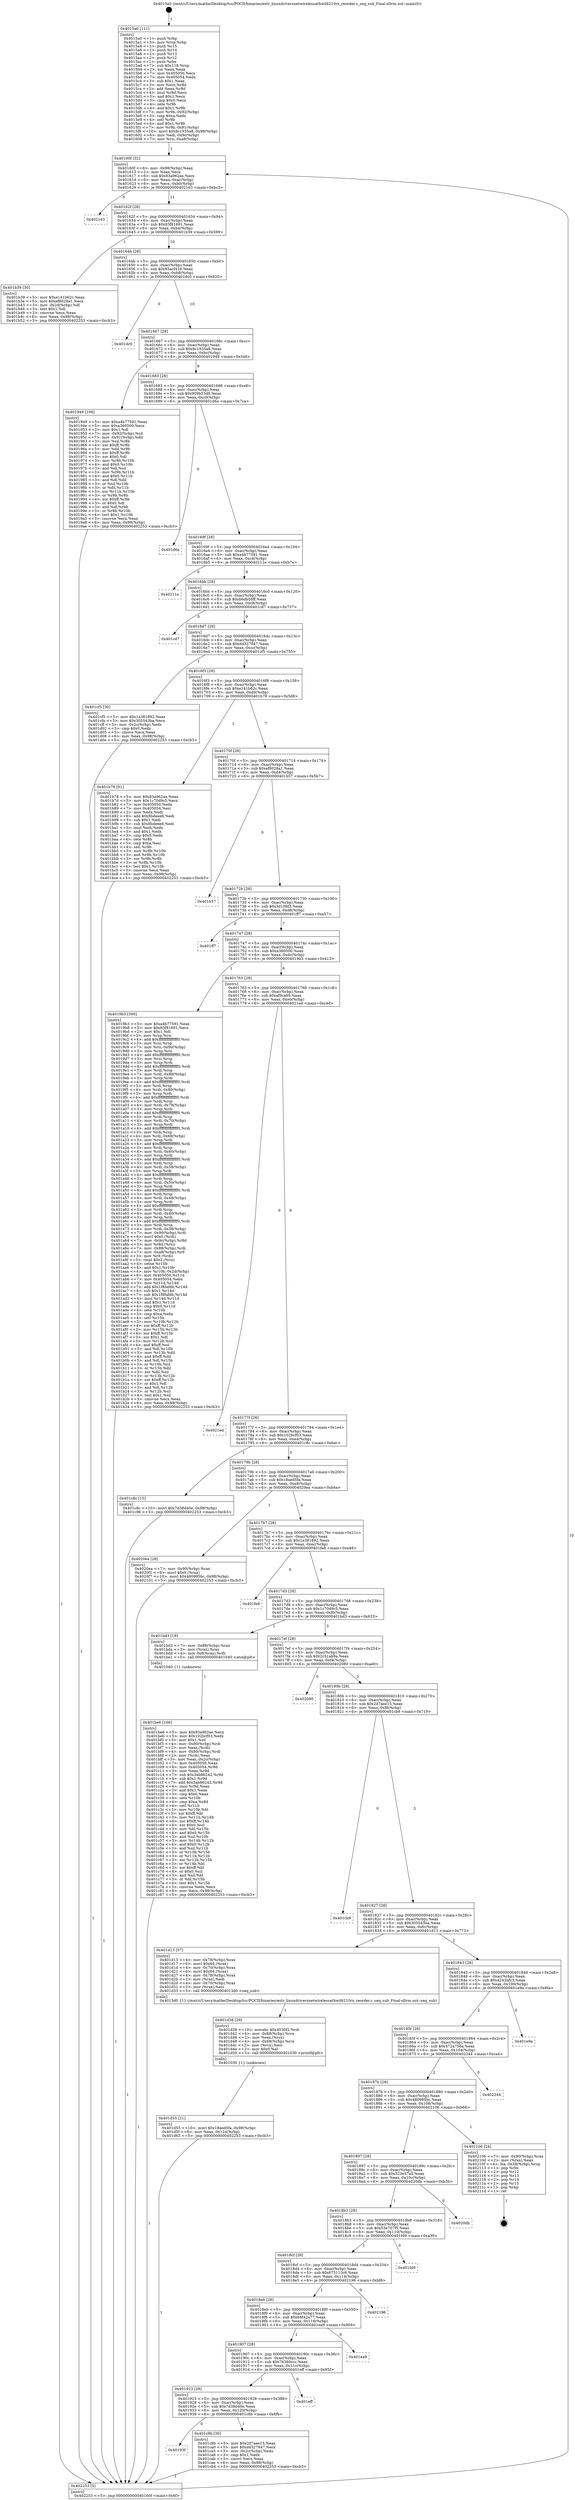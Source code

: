 digraph "0x4015a0" {
  label = "0x4015a0 (/mnt/c/Users/mathe/Desktop/tcc/POCII/binaries/extr_linuxdriversnetwirelessathwil6210rx_reorder.c_seq_sub_Final-ollvm.out::main(0))"
  labelloc = "t"
  node[shape=record]

  Entry [label="",width=0.3,height=0.3,shape=circle,fillcolor=black,style=filled]
  "0x40160f" [label="{
     0x40160f [32]\l
     | [instrs]\l
     &nbsp;&nbsp;0x40160f \<+6\>: mov -0x98(%rbp),%eax\l
     &nbsp;&nbsp;0x401615 \<+2\>: mov %eax,%ecx\l
     &nbsp;&nbsp;0x401617 \<+6\>: sub $0x83a962ae,%ecx\l
     &nbsp;&nbsp;0x40161d \<+6\>: mov %eax,-0xac(%rbp)\l
     &nbsp;&nbsp;0x401623 \<+6\>: mov %ecx,-0xb0(%rbp)\l
     &nbsp;&nbsp;0x401629 \<+6\>: je 0000000000402163 \<main+0xbc3\>\l
  }"]
  "0x402163" [label="{
     0x402163\l
  }", style=dashed]
  "0x40162f" [label="{
     0x40162f [28]\l
     | [instrs]\l
     &nbsp;&nbsp;0x40162f \<+5\>: jmp 0000000000401634 \<main+0x94\>\l
     &nbsp;&nbsp;0x401634 \<+6\>: mov -0xac(%rbp),%eax\l
     &nbsp;&nbsp;0x40163a \<+5\>: sub $0x83f81691,%eax\l
     &nbsp;&nbsp;0x40163f \<+6\>: mov %eax,-0xb4(%rbp)\l
     &nbsp;&nbsp;0x401645 \<+6\>: je 0000000000401b39 \<main+0x599\>\l
  }"]
  Exit [label="",width=0.3,height=0.3,shape=circle,fillcolor=black,style=filled,peripheries=2]
  "0x401b39" [label="{
     0x401b39 [30]\l
     | [instrs]\l
     &nbsp;&nbsp;0x401b39 \<+5\>: mov $0xe141b62c,%eax\l
     &nbsp;&nbsp;0x401b3e \<+5\>: mov $0xef8028a1,%ecx\l
     &nbsp;&nbsp;0x401b43 \<+3\>: mov -0x2d(%rbp),%dl\l
     &nbsp;&nbsp;0x401b46 \<+3\>: test $0x1,%dl\l
     &nbsp;&nbsp;0x401b49 \<+3\>: cmovne %ecx,%eax\l
     &nbsp;&nbsp;0x401b4c \<+6\>: mov %eax,-0x98(%rbp)\l
     &nbsp;&nbsp;0x401b52 \<+5\>: jmp 0000000000402253 \<main+0xcb3\>\l
  }"]
  "0x40164b" [label="{
     0x40164b [28]\l
     | [instrs]\l
     &nbsp;&nbsp;0x40164b \<+5\>: jmp 0000000000401650 \<main+0xb0\>\l
     &nbsp;&nbsp;0x401650 \<+6\>: mov -0xac(%rbp),%eax\l
     &nbsp;&nbsp;0x401656 \<+5\>: sub $0x85acf416,%eax\l
     &nbsp;&nbsp;0x40165b \<+6\>: mov %eax,-0xb8(%rbp)\l
     &nbsp;&nbsp;0x401661 \<+6\>: je 0000000000401dc0 \<main+0x820\>\l
  }"]
  "0x401d55" [label="{
     0x401d55 [21]\l
     | [instrs]\l
     &nbsp;&nbsp;0x401d55 \<+10\>: movl $0x18aed5fa,-0x98(%rbp)\l
     &nbsp;&nbsp;0x401d5f \<+6\>: mov %eax,-0x124(%rbp)\l
     &nbsp;&nbsp;0x401d65 \<+5\>: jmp 0000000000402253 \<main+0xcb3\>\l
  }"]
  "0x401dc0" [label="{
     0x401dc0\l
  }", style=dashed]
  "0x401667" [label="{
     0x401667 [28]\l
     | [instrs]\l
     &nbsp;&nbsp;0x401667 \<+5\>: jmp 000000000040166c \<main+0xcc\>\l
     &nbsp;&nbsp;0x40166c \<+6\>: mov -0xac(%rbp),%eax\l
     &nbsp;&nbsp;0x401672 \<+5\>: sub $0x8c1935a8,%eax\l
     &nbsp;&nbsp;0x401677 \<+6\>: mov %eax,-0xbc(%rbp)\l
     &nbsp;&nbsp;0x40167d \<+6\>: je 0000000000401949 \<main+0x3a9\>\l
  }"]
  "0x401d38" [label="{
     0x401d38 [29]\l
     | [instrs]\l
     &nbsp;&nbsp;0x401d38 \<+10\>: movabs $0x4030f2,%rdi\l
     &nbsp;&nbsp;0x401d42 \<+4\>: mov -0x68(%rbp),%rcx\l
     &nbsp;&nbsp;0x401d46 \<+2\>: mov %eax,(%rcx)\l
     &nbsp;&nbsp;0x401d48 \<+4\>: mov -0x68(%rbp),%rcx\l
     &nbsp;&nbsp;0x401d4c \<+2\>: mov (%rcx),%esi\l
     &nbsp;&nbsp;0x401d4e \<+2\>: mov $0x0,%al\l
     &nbsp;&nbsp;0x401d50 \<+5\>: call 0000000000401030 \<printf@plt\>\l
     | [calls]\l
     &nbsp;&nbsp;0x401030 \{1\} (unknown)\l
  }"]
  "0x401949" [label="{
     0x401949 [106]\l
     | [instrs]\l
     &nbsp;&nbsp;0x401949 \<+5\>: mov $0xa4b77591,%eax\l
     &nbsp;&nbsp;0x40194e \<+5\>: mov $0xa360500,%ecx\l
     &nbsp;&nbsp;0x401953 \<+2\>: mov $0x1,%dl\l
     &nbsp;&nbsp;0x401955 \<+7\>: mov -0x92(%rbp),%sil\l
     &nbsp;&nbsp;0x40195c \<+7\>: mov -0x91(%rbp),%dil\l
     &nbsp;&nbsp;0x401963 \<+3\>: mov %sil,%r8b\l
     &nbsp;&nbsp;0x401966 \<+4\>: xor $0xff,%r8b\l
     &nbsp;&nbsp;0x40196a \<+3\>: mov %dil,%r9b\l
     &nbsp;&nbsp;0x40196d \<+4\>: xor $0xff,%r9b\l
     &nbsp;&nbsp;0x401971 \<+3\>: xor $0x0,%dl\l
     &nbsp;&nbsp;0x401974 \<+3\>: mov %r8b,%r10b\l
     &nbsp;&nbsp;0x401977 \<+4\>: and $0x0,%r10b\l
     &nbsp;&nbsp;0x40197b \<+3\>: and %dl,%sil\l
     &nbsp;&nbsp;0x40197e \<+3\>: mov %r9b,%r11b\l
     &nbsp;&nbsp;0x401981 \<+4\>: and $0x0,%r11b\l
     &nbsp;&nbsp;0x401985 \<+3\>: and %dl,%dil\l
     &nbsp;&nbsp;0x401988 \<+3\>: or %sil,%r10b\l
     &nbsp;&nbsp;0x40198b \<+3\>: or %dil,%r11b\l
     &nbsp;&nbsp;0x40198e \<+3\>: xor %r11b,%r10b\l
     &nbsp;&nbsp;0x401991 \<+3\>: or %r9b,%r8b\l
     &nbsp;&nbsp;0x401994 \<+4\>: xor $0xff,%r8b\l
     &nbsp;&nbsp;0x401998 \<+3\>: or $0x0,%dl\l
     &nbsp;&nbsp;0x40199b \<+3\>: and %dl,%r8b\l
     &nbsp;&nbsp;0x40199e \<+3\>: or %r8b,%r10b\l
     &nbsp;&nbsp;0x4019a1 \<+4\>: test $0x1,%r10b\l
     &nbsp;&nbsp;0x4019a5 \<+3\>: cmovne %ecx,%eax\l
     &nbsp;&nbsp;0x4019a8 \<+6\>: mov %eax,-0x98(%rbp)\l
     &nbsp;&nbsp;0x4019ae \<+5\>: jmp 0000000000402253 \<main+0xcb3\>\l
  }"]
  "0x401683" [label="{
     0x401683 [28]\l
     | [instrs]\l
     &nbsp;&nbsp;0x401683 \<+5\>: jmp 0000000000401688 \<main+0xe8\>\l
     &nbsp;&nbsp;0x401688 \<+6\>: mov -0xac(%rbp),%eax\l
     &nbsp;&nbsp;0x40168e \<+5\>: sub $0x909b53d9,%eax\l
     &nbsp;&nbsp;0x401693 \<+6\>: mov %eax,-0xc0(%rbp)\l
     &nbsp;&nbsp;0x401699 \<+6\>: je 0000000000401d6a \<main+0x7ca\>\l
  }"]
  "0x402253" [label="{
     0x402253 [5]\l
     | [instrs]\l
     &nbsp;&nbsp;0x402253 \<+5\>: jmp 000000000040160f \<main+0x6f\>\l
  }"]
  "0x4015a0" [label="{
     0x4015a0 [111]\l
     | [instrs]\l
     &nbsp;&nbsp;0x4015a0 \<+1\>: push %rbp\l
     &nbsp;&nbsp;0x4015a1 \<+3\>: mov %rsp,%rbp\l
     &nbsp;&nbsp;0x4015a4 \<+2\>: push %r15\l
     &nbsp;&nbsp;0x4015a6 \<+2\>: push %r14\l
     &nbsp;&nbsp;0x4015a8 \<+2\>: push %r13\l
     &nbsp;&nbsp;0x4015aa \<+2\>: push %r12\l
     &nbsp;&nbsp;0x4015ac \<+1\>: push %rbx\l
     &nbsp;&nbsp;0x4015ad \<+7\>: sub $0x118,%rsp\l
     &nbsp;&nbsp;0x4015b4 \<+2\>: xor %eax,%eax\l
     &nbsp;&nbsp;0x4015b6 \<+7\>: mov 0x405050,%ecx\l
     &nbsp;&nbsp;0x4015bd \<+7\>: mov 0x405054,%edx\l
     &nbsp;&nbsp;0x4015c4 \<+3\>: sub $0x1,%eax\l
     &nbsp;&nbsp;0x4015c7 \<+3\>: mov %ecx,%r8d\l
     &nbsp;&nbsp;0x4015ca \<+3\>: add %eax,%r8d\l
     &nbsp;&nbsp;0x4015cd \<+4\>: imul %r8d,%ecx\l
     &nbsp;&nbsp;0x4015d1 \<+3\>: and $0x1,%ecx\l
     &nbsp;&nbsp;0x4015d4 \<+3\>: cmp $0x0,%ecx\l
     &nbsp;&nbsp;0x4015d7 \<+4\>: sete %r9b\l
     &nbsp;&nbsp;0x4015db \<+4\>: and $0x1,%r9b\l
     &nbsp;&nbsp;0x4015df \<+7\>: mov %r9b,-0x92(%rbp)\l
     &nbsp;&nbsp;0x4015e6 \<+3\>: cmp $0xa,%edx\l
     &nbsp;&nbsp;0x4015e9 \<+4\>: setl %r9b\l
     &nbsp;&nbsp;0x4015ed \<+4\>: and $0x1,%r9b\l
     &nbsp;&nbsp;0x4015f1 \<+7\>: mov %r9b,-0x91(%rbp)\l
     &nbsp;&nbsp;0x4015f8 \<+10\>: movl $0x8c1935a8,-0x98(%rbp)\l
     &nbsp;&nbsp;0x401602 \<+6\>: mov %edi,-0x9c(%rbp)\l
     &nbsp;&nbsp;0x401608 \<+7\>: mov %rsi,-0xa8(%rbp)\l
  }"]
  "0x40193f" [label="{
     0x40193f\l
  }", style=dashed]
  "0x401d6a" [label="{
     0x401d6a\l
  }", style=dashed]
  "0x40169f" [label="{
     0x40169f [28]\l
     | [instrs]\l
     &nbsp;&nbsp;0x40169f \<+5\>: jmp 00000000004016a4 \<main+0x104\>\l
     &nbsp;&nbsp;0x4016a4 \<+6\>: mov -0xac(%rbp),%eax\l
     &nbsp;&nbsp;0x4016aa \<+5\>: sub $0xa4b77591,%eax\l
     &nbsp;&nbsp;0x4016af \<+6\>: mov %eax,-0xc4(%rbp)\l
     &nbsp;&nbsp;0x4016b5 \<+6\>: je 000000000040211e \<main+0xb7e\>\l
  }"]
  "0x401c9b" [label="{
     0x401c9b [30]\l
     | [instrs]\l
     &nbsp;&nbsp;0x401c9b \<+5\>: mov $0x2d7aee15,%eax\l
     &nbsp;&nbsp;0x401ca0 \<+5\>: mov $0xdd327947,%ecx\l
     &nbsp;&nbsp;0x401ca5 \<+3\>: mov -0x2c(%rbp),%edx\l
     &nbsp;&nbsp;0x401ca8 \<+3\>: cmp $0x1,%edx\l
     &nbsp;&nbsp;0x401cab \<+3\>: cmovl %ecx,%eax\l
     &nbsp;&nbsp;0x401cae \<+6\>: mov %eax,-0x98(%rbp)\l
     &nbsp;&nbsp;0x401cb4 \<+5\>: jmp 0000000000402253 \<main+0xcb3\>\l
  }"]
  "0x40211e" [label="{
     0x40211e\l
  }", style=dashed]
  "0x4016bb" [label="{
     0x4016bb [28]\l
     | [instrs]\l
     &nbsp;&nbsp;0x4016bb \<+5\>: jmp 00000000004016c0 \<main+0x120\>\l
     &nbsp;&nbsp;0x4016c0 \<+6\>: mov -0xac(%rbp),%eax\l
     &nbsp;&nbsp;0x4016c6 \<+5\>: sub $0xb6db50ff,%eax\l
     &nbsp;&nbsp;0x4016cb \<+6\>: mov %eax,-0xc8(%rbp)\l
     &nbsp;&nbsp;0x4016d1 \<+6\>: je 0000000000401cd7 \<main+0x737\>\l
  }"]
  "0x401923" [label="{
     0x401923 [28]\l
     | [instrs]\l
     &nbsp;&nbsp;0x401923 \<+5\>: jmp 0000000000401928 \<main+0x388\>\l
     &nbsp;&nbsp;0x401928 \<+6\>: mov -0xac(%rbp),%eax\l
     &nbsp;&nbsp;0x40192e \<+5\>: sub $0x7d38d40e,%eax\l
     &nbsp;&nbsp;0x401933 \<+6\>: mov %eax,-0x120(%rbp)\l
     &nbsp;&nbsp;0x401939 \<+6\>: je 0000000000401c9b \<main+0x6fb\>\l
  }"]
  "0x401cd7" [label="{
     0x401cd7\l
  }", style=dashed]
  "0x4016d7" [label="{
     0x4016d7 [28]\l
     | [instrs]\l
     &nbsp;&nbsp;0x4016d7 \<+5\>: jmp 00000000004016dc \<main+0x13c\>\l
     &nbsp;&nbsp;0x4016dc \<+6\>: mov -0xac(%rbp),%eax\l
     &nbsp;&nbsp;0x4016e2 \<+5\>: sub $0xdd327947,%eax\l
     &nbsp;&nbsp;0x4016e7 \<+6\>: mov %eax,-0xcc(%rbp)\l
     &nbsp;&nbsp;0x4016ed \<+6\>: je 0000000000401cf5 \<main+0x755\>\l
  }"]
  "0x401eff" [label="{
     0x401eff\l
  }", style=dashed]
  "0x401cf5" [label="{
     0x401cf5 [30]\l
     | [instrs]\l
     &nbsp;&nbsp;0x401cf5 \<+5\>: mov $0x1a381892,%eax\l
     &nbsp;&nbsp;0x401cfa \<+5\>: mov $0x305543ba,%ecx\l
     &nbsp;&nbsp;0x401cff \<+3\>: mov -0x2c(%rbp),%edx\l
     &nbsp;&nbsp;0x401d02 \<+3\>: cmp $0x0,%edx\l
     &nbsp;&nbsp;0x401d05 \<+3\>: cmove %ecx,%eax\l
     &nbsp;&nbsp;0x401d08 \<+6\>: mov %eax,-0x98(%rbp)\l
     &nbsp;&nbsp;0x401d0e \<+5\>: jmp 0000000000402253 \<main+0xcb3\>\l
  }"]
  "0x4016f3" [label="{
     0x4016f3 [28]\l
     | [instrs]\l
     &nbsp;&nbsp;0x4016f3 \<+5\>: jmp 00000000004016f8 \<main+0x158\>\l
     &nbsp;&nbsp;0x4016f8 \<+6\>: mov -0xac(%rbp),%eax\l
     &nbsp;&nbsp;0x4016fe \<+5\>: sub $0xe141b62c,%eax\l
     &nbsp;&nbsp;0x401703 \<+6\>: mov %eax,-0xd0(%rbp)\l
     &nbsp;&nbsp;0x401709 \<+6\>: je 0000000000401b78 \<main+0x5d8\>\l
  }"]
  "0x401907" [label="{
     0x401907 [28]\l
     | [instrs]\l
     &nbsp;&nbsp;0x401907 \<+5\>: jmp 000000000040190c \<main+0x36c\>\l
     &nbsp;&nbsp;0x40190c \<+6\>: mov -0xac(%rbp),%eax\l
     &nbsp;&nbsp;0x401912 \<+5\>: sub $0x76360ccc,%eax\l
     &nbsp;&nbsp;0x401917 \<+6\>: mov %eax,-0x11c(%rbp)\l
     &nbsp;&nbsp;0x40191d \<+6\>: je 0000000000401eff \<main+0x95f\>\l
  }"]
  "0x401b78" [label="{
     0x401b78 [91]\l
     | [instrs]\l
     &nbsp;&nbsp;0x401b78 \<+5\>: mov $0x83a962ae,%eax\l
     &nbsp;&nbsp;0x401b7d \<+5\>: mov $0x1c70d9c5,%ecx\l
     &nbsp;&nbsp;0x401b82 \<+7\>: mov 0x405050,%edx\l
     &nbsp;&nbsp;0x401b89 \<+7\>: mov 0x405054,%esi\l
     &nbsp;&nbsp;0x401b90 \<+2\>: mov %edx,%edi\l
     &nbsp;&nbsp;0x401b92 \<+6\>: add $0x8bdeee6,%edi\l
     &nbsp;&nbsp;0x401b98 \<+3\>: sub $0x1,%edi\l
     &nbsp;&nbsp;0x401b9b \<+6\>: sub $0x8bdeee6,%edi\l
     &nbsp;&nbsp;0x401ba1 \<+3\>: imul %edi,%edx\l
     &nbsp;&nbsp;0x401ba4 \<+3\>: and $0x1,%edx\l
     &nbsp;&nbsp;0x401ba7 \<+3\>: cmp $0x0,%edx\l
     &nbsp;&nbsp;0x401baa \<+4\>: sete %r8b\l
     &nbsp;&nbsp;0x401bae \<+3\>: cmp $0xa,%esi\l
     &nbsp;&nbsp;0x401bb1 \<+4\>: setl %r9b\l
     &nbsp;&nbsp;0x401bb5 \<+3\>: mov %r8b,%r10b\l
     &nbsp;&nbsp;0x401bb8 \<+3\>: and %r9b,%r10b\l
     &nbsp;&nbsp;0x401bbb \<+3\>: xor %r9b,%r8b\l
     &nbsp;&nbsp;0x401bbe \<+3\>: or %r8b,%r10b\l
     &nbsp;&nbsp;0x401bc1 \<+4\>: test $0x1,%r10b\l
     &nbsp;&nbsp;0x401bc5 \<+3\>: cmovne %ecx,%eax\l
     &nbsp;&nbsp;0x401bc8 \<+6\>: mov %eax,-0x98(%rbp)\l
     &nbsp;&nbsp;0x401bce \<+5\>: jmp 0000000000402253 \<main+0xcb3\>\l
  }"]
  "0x40170f" [label="{
     0x40170f [28]\l
     | [instrs]\l
     &nbsp;&nbsp;0x40170f \<+5\>: jmp 0000000000401714 \<main+0x174\>\l
     &nbsp;&nbsp;0x401714 \<+6\>: mov -0xac(%rbp),%eax\l
     &nbsp;&nbsp;0x40171a \<+5\>: sub $0xef8028a1,%eax\l
     &nbsp;&nbsp;0x40171f \<+6\>: mov %eax,-0xd4(%rbp)\l
     &nbsp;&nbsp;0x401725 \<+6\>: je 0000000000401b57 \<main+0x5b7\>\l
  }"]
  "0x401ea9" [label="{
     0x401ea9\l
  }", style=dashed]
  "0x401b57" [label="{
     0x401b57\l
  }", style=dashed]
  "0x40172b" [label="{
     0x40172b [28]\l
     | [instrs]\l
     &nbsp;&nbsp;0x40172b \<+5\>: jmp 0000000000401730 \<main+0x190\>\l
     &nbsp;&nbsp;0x401730 \<+6\>: mov -0xac(%rbp),%eax\l
     &nbsp;&nbsp;0x401736 \<+5\>: sub $0x3d10fd3,%eax\l
     &nbsp;&nbsp;0x40173b \<+6\>: mov %eax,-0xd8(%rbp)\l
     &nbsp;&nbsp;0x401741 \<+6\>: je 0000000000401ff7 \<main+0xa57\>\l
  }"]
  "0x4018eb" [label="{
     0x4018eb [28]\l
     | [instrs]\l
     &nbsp;&nbsp;0x4018eb \<+5\>: jmp 00000000004018f0 \<main+0x350\>\l
     &nbsp;&nbsp;0x4018f0 \<+6\>: mov -0xac(%rbp),%eax\l
     &nbsp;&nbsp;0x4018f6 \<+5\>: sub $0x68f42a77,%eax\l
     &nbsp;&nbsp;0x4018fb \<+6\>: mov %eax,-0x118(%rbp)\l
     &nbsp;&nbsp;0x401901 \<+6\>: je 0000000000401ea9 \<main+0x909\>\l
  }"]
  "0x401ff7" [label="{
     0x401ff7\l
  }", style=dashed]
  "0x401747" [label="{
     0x401747 [28]\l
     | [instrs]\l
     &nbsp;&nbsp;0x401747 \<+5\>: jmp 000000000040174c \<main+0x1ac\>\l
     &nbsp;&nbsp;0x40174c \<+6\>: mov -0xac(%rbp),%eax\l
     &nbsp;&nbsp;0x401752 \<+5\>: sub $0xa360500,%eax\l
     &nbsp;&nbsp;0x401757 \<+6\>: mov %eax,-0xdc(%rbp)\l
     &nbsp;&nbsp;0x40175d \<+6\>: je 00000000004019b3 \<main+0x413\>\l
  }"]
  "0x402196" [label="{
     0x402196\l
  }", style=dashed]
  "0x4019b3" [label="{
     0x4019b3 [390]\l
     | [instrs]\l
     &nbsp;&nbsp;0x4019b3 \<+5\>: mov $0xa4b77591,%eax\l
     &nbsp;&nbsp;0x4019b8 \<+5\>: mov $0x83f81691,%ecx\l
     &nbsp;&nbsp;0x4019bd \<+2\>: mov $0x1,%dl\l
     &nbsp;&nbsp;0x4019bf \<+3\>: mov %rsp,%rsi\l
     &nbsp;&nbsp;0x4019c2 \<+4\>: add $0xfffffffffffffff0,%rsi\l
     &nbsp;&nbsp;0x4019c6 \<+3\>: mov %rsi,%rsp\l
     &nbsp;&nbsp;0x4019c9 \<+7\>: mov %rsi,-0x90(%rbp)\l
     &nbsp;&nbsp;0x4019d0 \<+3\>: mov %rsp,%rsi\l
     &nbsp;&nbsp;0x4019d3 \<+4\>: add $0xfffffffffffffff0,%rsi\l
     &nbsp;&nbsp;0x4019d7 \<+3\>: mov %rsi,%rsp\l
     &nbsp;&nbsp;0x4019da \<+3\>: mov %rsp,%rdi\l
     &nbsp;&nbsp;0x4019dd \<+4\>: add $0xfffffffffffffff0,%rdi\l
     &nbsp;&nbsp;0x4019e1 \<+3\>: mov %rdi,%rsp\l
     &nbsp;&nbsp;0x4019e4 \<+7\>: mov %rdi,-0x88(%rbp)\l
     &nbsp;&nbsp;0x4019eb \<+3\>: mov %rsp,%rdi\l
     &nbsp;&nbsp;0x4019ee \<+4\>: add $0xfffffffffffffff0,%rdi\l
     &nbsp;&nbsp;0x4019f2 \<+3\>: mov %rdi,%rsp\l
     &nbsp;&nbsp;0x4019f5 \<+4\>: mov %rdi,-0x80(%rbp)\l
     &nbsp;&nbsp;0x4019f9 \<+3\>: mov %rsp,%rdi\l
     &nbsp;&nbsp;0x4019fc \<+4\>: add $0xfffffffffffffff0,%rdi\l
     &nbsp;&nbsp;0x401a00 \<+3\>: mov %rdi,%rsp\l
     &nbsp;&nbsp;0x401a03 \<+4\>: mov %rdi,-0x78(%rbp)\l
     &nbsp;&nbsp;0x401a07 \<+3\>: mov %rsp,%rdi\l
     &nbsp;&nbsp;0x401a0a \<+4\>: add $0xfffffffffffffff0,%rdi\l
     &nbsp;&nbsp;0x401a0e \<+3\>: mov %rdi,%rsp\l
     &nbsp;&nbsp;0x401a11 \<+4\>: mov %rdi,-0x70(%rbp)\l
     &nbsp;&nbsp;0x401a15 \<+3\>: mov %rsp,%rdi\l
     &nbsp;&nbsp;0x401a18 \<+4\>: add $0xfffffffffffffff0,%rdi\l
     &nbsp;&nbsp;0x401a1c \<+3\>: mov %rdi,%rsp\l
     &nbsp;&nbsp;0x401a1f \<+4\>: mov %rdi,-0x68(%rbp)\l
     &nbsp;&nbsp;0x401a23 \<+3\>: mov %rsp,%rdi\l
     &nbsp;&nbsp;0x401a26 \<+4\>: add $0xfffffffffffffff0,%rdi\l
     &nbsp;&nbsp;0x401a2a \<+3\>: mov %rdi,%rsp\l
     &nbsp;&nbsp;0x401a2d \<+4\>: mov %rdi,-0x60(%rbp)\l
     &nbsp;&nbsp;0x401a31 \<+3\>: mov %rsp,%rdi\l
     &nbsp;&nbsp;0x401a34 \<+4\>: add $0xfffffffffffffff0,%rdi\l
     &nbsp;&nbsp;0x401a38 \<+3\>: mov %rdi,%rsp\l
     &nbsp;&nbsp;0x401a3b \<+4\>: mov %rdi,-0x58(%rbp)\l
     &nbsp;&nbsp;0x401a3f \<+3\>: mov %rsp,%rdi\l
     &nbsp;&nbsp;0x401a42 \<+4\>: add $0xfffffffffffffff0,%rdi\l
     &nbsp;&nbsp;0x401a46 \<+3\>: mov %rdi,%rsp\l
     &nbsp;&nbsp;0x401a49 \<+4\>: mov %rdi,-0x50(%rbp)\l
     &nbsp;&nbsp;0x401a4d \<+3\>: mov %rsp,%rdi\l
     &nbsp;&nbsp;0x401a50 \<+4\>: add $0xfffffffffffffff0,%rdi\l
     &nbsp;&nbsp;0x401a54 \<+3\>: mov %rdi,%rsp\l
     &nbsp;&nbsp;0x401a57 \<+4\>: mov %rdi,-0x48(%rbp)\l
     &nbsp;&nbsp;0x401a5b \<+3\>: mov %rsp,%rdi\l
     &nbsp;&nbsp;0x401a5e \<+4\>: add $0xfffffffffffffff0,%rdi\l
     &nbsp;&nbsp;0x401a62 \<+3\>: mov %rdi,%rsp\l
     &nbsp;&nbsp;0x401a65 \<+4\>: mov %rdi,-0x40(%rbp)\l
     &nbsp;&nbsp;0x401a69 \<+3\>: mov %rsp,%rdi\l
     &nbsp;&nbsp;0x401a6c \<+4\>: add $0xfffffffffffffff0,%rdi\l
     &nbsp;&nbsp;0x401a70 \<+3\>: mov %rdi,%rsp\l
     &nbsp;&nbsp;0x401a73 \<+4\>: mov %rdi,-0x38(%rbp)\l
     &nbsp;&nbsp;0x401a77 \<+7\>: mov -0x90(%rbp),%rdi\l
     &nbsp;&nbsp;0x401a7e \<+6\>: movl $0x0,(%rdi)\l
     &nbsp;&nbsp;0x401a84 \<+7\>: mov -0x9c(%rbp),%r8d\l
     &nbsp;&nbsp;0x401a8b \<+3\>: mov %r8d,(%rsi)\l
     &nbsp;&nbsp;0x401a8e \<+7\>: mov -0x88(%rbp),%rdi\l
     &nbsp;&nbsp;0x401a95 \<+7\>: mov -0xa8(%rbp),%r9\l
     &nbsp;&nbsp;0x401a9c \<+3\>: mov %r9,(%rdi)\l
     &nbsp;&nbsp;0x401a9f \<+3\>: cmpl $0x2,(%rsi)\l
     &nbsp;&nbsp;0x401aa2 \<+4\>: setne %r10b\l
     &nbsp;&nbsp;0x401aa6 \<+4\>: and $0x1,%r10b\l
     &nbsp;&nbsp;0x401aaa \<+4\>: mov %r10b,-0x2d(%rbp)\l
     &nbsp;&nbsp;0x401aae \<+8\>: mov 0x405050,%r11d\l
     &nbsp;&nbsp;0x401ab6 \<+7\>: mov 0x405054,%ebx\l
     &nbsp;&nbsp;0x401abd \<+3\>: mov %r11d,%r14d\l
     &nbsp;&nbsp;0x401ac0 \<+7\>: add $0x1f8fafdb,%r14d\l
     &nbsp;&nbsp;0x401ac7 \<+4\>: sub $0x1,%r14d\l
     &nbsp;&nbsp;0x401acb \<+7\>: sub $0x1f8fafdb,%r14d\l
     &nbsp;&nbsp;0x401ad2 \<+4\>: imul %r14d,%r11d\l
     &nbsp;&nbsp;0x401ad6 \<+4\>: and $0x1,%r11d\l
     &nbsp;&nbsp;0x401ada \<+4\>: cmp $0x0,%r11d\l
     &nbsp;&nbsp;0x401ade \<+4\>: sete %r10b\l
     &nbsp;&nbsp;0x401ae2 \<+3\>: cmp $0xa,%ebx\l
     &nbsp;&nbsp;0x401ae5 \<+4\>: setl %r15b\l
     &nbsp;&nbsp;0x401ae9 \<+3\>: mov %r10b,%r12b\l
     &nbsp;&nbsp;0x401aec \<+4\>: xor $0xff,%r12b\l
     &nbsp;&nbsp;0x401af0 \<+3\>: mov %r15b,%r13b\l
     &nbsp;&nbsp;0x401af3 \<+4\>: xor $0xff,%r13b\l
     &nbsp;&nbsp;0x401af7 \<+3\>: xor $0x1,%dl\l
     &nbsp;&nbsp;0x401afa \<+3\>: mov %r12b,%sil\l
     &nbsp;&nbsp;0x401afd \<+4\>: and $0xff,%sil\l
     &nbsp;&nbsp;0x401b01 \<+3\>: and %dl,%r10b\l
     &nbsp;&nbsp;0x401b04 \<+3\>: mov %r13b,%dil\l
     &nbsp;&nbsp;0x401b07 \<+4\>: and $0xff,%dil\l
     &nbsp;&nbsp;0x401b0b \<+3\>: and %dl,%r15b\l
     &nbsp;&nbsp;0x401b0e \<+3\>: or %r10b,%sil\l
     &nbsp;&nbsp;0x401b11 \<+3\>: or %r15b,%dil\l
     &nbsp;&nbsp;0x401b14 \<+3\>: xor %dil,%sil\l
     &nbsp;&nbsp;0x401b17 \<+3\>: or %r13b,%r12b\l
     &nbsp;&nbsp;0x401b1a \<+4\>: xor $0xff,%r12b\l
     &nbsp;&nbsp;0x401b1e \<+3\>: or $0x1,%dl\l
     &nbsp;&nbsp;0x401b21 \<+3\>: and %dl,%r12b\l
     &nbsp;&nbsp;0x401b24 \<+3\>: or %r12b,%sil\l
     &nbsp;&nbsp;0x401b27 \<+4\>: test $0x1,%sil\l
     &nbsp;&nbsp;0x401b2b \<+3\>: cmovne %ecx,%eax\l
     &nbsp;&nbsp;0x401b2e \<+6\>: mov %eax,-0x98(%rbp)\l
     &nbsp;&nbsp;0x401b34 \<+5\>: jmp 0000000000402253 \<main+0xcb3\>\l
  }"]
  "0x401763" [label="{
     0x401763 [28]\l
     | [instrs]\l
     &nbsp;&nbsp;0x401763 \<+5\>: jmp 0000000000401768 \<main+0x1c8\>\l
     &nbsp;&nbsp;0x401768 \<+6\>: mov -0xac(%rbp),%eax\l
     &nbsp;&nbsp;0x40176e \<+5\>: sub $0xaf9ca89,%eax\l
     &nbsp;&nbsp;0x401773 \<+6\>: mov %eax,-0xe0(%rbp)\l
     &nbsp;&nbsp;0x401779 \<+6\>: je 00000000004021ed \<main+0xc4d\>\l
  }"]
  "0x4018cf" [label="{
     0x4018cf [28]\l
     | [instrs]\l
     &nbsp;&nbsp;0x4018cf \<+5\>: jmp 00000000004018d4 \<main+0x334\>\l
     &nbsp;&nbsp;0x4018d4 \<+6\>: mov -0xac(%rbp),%eax\l
     &nbsp;&nbsp;0x4018da \<+5\>: sub $0x675113c6,%eax\l
     &nbsp;&nbsp;0x4018df \<+6\>: mov %eax,-0x114(%rbp)\l
     &nbsp;&nbsp;0x4018e5 \<+6\>: je 0000000000402196 \<main+0xbf6\>\l
  }"]
  "0x401fd9" [label="{
     0x401fd9\l
  }", style=dashed]
  "0x4021ed" [label="{
     0x4021ed\l
  }", style=dashed]
  "0x40177f" [label="{
     0x40177f [28]\l
     | [instrs]\l
     &nbsp;&nbsp;0x40177f \<+5\>: jmp 0000000000401784 \<main+0x1e4\>\l
     &nbsp;&nbsp;0x401784 \<+6\>: mov -0xac(%rbp),%eax\l
     &nbsp;&nbsp;0x40178a \<+5\>: sub $0x102bcf03,%eax\l
     &nbsp;&nbsp;0x40178f \<+6\>: mov %eax,-0xe4(%rbp)\l
     &nbsp;&nbsp;0x401795 \<+6\>: je 0000000000401c8c \<main+0x6ec\>\l
  }"]
  "0x4018b3" [label="{
     0x4018b3 [28]\l
     | [instrs]\l
     &nbsp;&nbsp;0x4018b3 \<+5\>: jmp 00000000004018b8 \<main+0x318\>\l
     &nbsp;&nbsp;0x4018b8 \<+6\>: mov -0xac(%rbp),%eax\l
     &nbsp;&nbsp;0x4018be \<+5\>: sub $0x53e707f5,%eax\l
     &nbsp;&nbsp;0x4018c3 \<+6\>: mov %eax,-0x110(%rbp)\l
     &nbsp;&nbsp;0x4018c9 \<+6\>: je 0000000000401fd9 \<main+0xa39\>\l
  }"]
  "0x401c8c" [label="{
     0x401c8c [15]\l
     | [instrs]\l
     &nbsp;&nbsp;0x401c8c \<+10\>: movl $0x7d38d40e,-0x98(%rbp)\l
     &nbsp;&nbsp;0x401c96 \<+5\>: jmp 0000000000402253 \<main+0xcb3\>\l
  }"]
  "0x40179b" [label="{
     0x40179b [28]\l
     | [instrs]\l
     &nbsp;&nbsp;0x40179b \<+5\>: jmp 00000000004017a0 \<main+0x200\>\l
     &nbsp;&nbsp;0x4017a0 \<+6\>: mov -0xac(%rbp),%eax\l
     &nbsp;&nbsp;0x4017a6 \<+5\>: sub $0x18aed5fa,%eax\l
     &nbsp;&nbsp;0x4017ab \<+6\>: mov %eax,-0xe8(%rbp)\l
     &nbsp;&nbsp;0x4017b1 \<+6\>: je 00000000004020ea \<main+0xb4a\>\l
  }"]
  "0x4020db" [label="{
     0x4020db\l
  }", style=dashed]
  "0x4020ea" [label="{
     0x4020ea [28]\l
     | [instrs]\l
     &nbsp;&nbsp;0x4020ea \<+7\>: mov -0x90(%rbp),%rax\l
     &nbsp;&nbsp;0x4020f1 \<+6\>: movl $0x0,(%rax)\l
     &nbsp;&nbsp;0x4020f7 \<+10\>: movl $0x480995bc,-0x98(%rbp)\l
     &nbsp;&nbsp;0x402101 \<+5\>: jmp 0000000000402253 \<main+0xcb3\>\l
  }"]
  "0x4017b7" [label="{
     0x4017b7 [28]\l
     | [instrs]\l
     &nbsp;&nbsp;0x4017b7 \<+5\>: jmp 00000000004017bc \<main+0x21c\>\l
     &nbsp;&nbsp;0x4017bc \<+6\>: mov -0xac(%rbp),%eax\l
     &nbsp;&nbsp;0x4017c2 \<+5\>: sub $0x1a381892,%eax\l
     &nbsp;&nbsp;0x4017c7 \<+6\>: mov %eax,-0xec(%rbp)\l
     &nbsp;&nbsp;0x4017cd \<+6\>: je 0000000000401fe8 \<main+0xa48\>\l
  }"]
  "0x401897" [label="{
     0x401897 [28]\l
     | [instrs]\l
     &nbsp;&nbsp;0x401897 \<+5\>: jmp 000000000040189c \<main+0x2fc\>\l
     &nbsp;&nbsp;0x40189c \<+6\>: mov -0xac(%rbp),%eax\l
     &nbsp;&nbsp;0x4018a2 \<+5\>: sub $0x523e57a5,%eax\l
     &nbsp;&nbsp;0x4018a7 \<+6\>: mov %eax,-0x10c(%rbp)\l
     &nbsp;&nbsp;0x4018ad \<+6\>: je 00000000004020db \<main+0xb3b\>\l
  }"]
  "0x401fe8" [label="{
     0x401fe8\l
  }", style=dashed]
  "0x4017d3" [label="{
     0x4017d3 [28]\l
     | [instrs]\l
     &nbsp;&nbsp;0x4017d3 \<+5\>: jmp 00000000004017d8 \<main+0x238\>\l
     &nbsp;&nbsp;0x4017d8 \<+6\>: mov -0xac(%rbp),%eax\l
     &nbsp;&nbsp;0x4017de \<+5\>: sub $0x1c70d9c5,%eax\l
     &nbsp;&nbsp;0x4017e3 \<+6\>: mov %eax,-0xf0(%rbp)\l
     &nbsp;&nbsp;0x4017e9 \<+6\>: je 0000000000401bd3 \<main+0x633\>\l
  }"]
  "0x402106" [label="{
     0x402106 [24]\l
     | [instrs]\l
     &nbsp;&nbsp;0x402106 \<+7\>: mov -0x90(%rbp),%rax\l
     &nbsp;&nbsp;0x40210d \<+2\>: mov (%rax),%eax\l
     &nbsp;&nbsp;0x40210f \<+4\>: lea -0x28(%rbp),%rsp\l
     &nbsp;&nbsp;0x402113 \<+1\>: pop %rbx\l
     &nbsp;&nbsp;0x402114 \<+2\>: pop %r12\l
     &nbsp;&nbsp;0x402116 \<+2\>: pop %r13\l
     &nbsp;&nbsp;0x402118 \<+2\>: pop %r14\l
     &nbsp;&nbsp;0x40211a \<+2\>: pop %r15\l
     &nbsp;&nbsp;0x40211c \<+1\>: pop %rbp\l
     &nbsp;&nbsp;0x40211d \<+1\>: ret\l
  }"]
  "0x401bd3" [label="{
     0x401bd3 [19]\l
     | [instrs]\l
     &nbsp;&nbsp;0x401bd3 \<+7\>: mov -0x88(%rbp),%rax\l
     &nbsp;&nbsp;0x401bda \<+3\>: mov (%rax),%rax\l
     &nbsp;&nbsp;0x401bdd \<+4\>: mov 0x8(%rax),%rdi\l
     &nbsp;&nbsp;0x401be1 \<+5\>: call 0000000000401040 \<atoi@plt\>\l
     | [calls]\l
     &nbsp;&nbsp;0x401040 \{1\} (unknown)\l
  }"]
  "0x4017ef" [label="{
     0x4017ef [28]\l
     | [instrs]\l
     &nbsp;&nbsp;0x4017ef \<+5\>: jmp 00000000004017f4 \<main+0x254\>\l
     &nbsp;&nbsp;0x4017f4 \<+6\>: mov -0xac(%rbp),%eax\l
     &nbsp;&nbsp;0x4017fa \<+5\>: sub $0x2c51ab9a,%eax\l
     &nbsp;&nbsp;0x4017ff \<+6\>: mov %eax,-0xf4(%rbp)\l
     &nbsp;&nbsp;0x401805 \<+6\>: je 0000000000402080 \<main+0xae0\>\l
  }"]
  "0x401be6" [label="{
     0x401be6 [166]\l
     | [instrs]\l
     &nbsp;&nbsp;0x401be6 \<+5\>: mov $0x83a962ae,%ecx\l
     &nbsp;&nbsp;0x401beb \<+5\>: mov $0x102bcf03,%edx\l
     &nbsp;&nbsp;0x401bf0 \<+3\>: mov $0x1,%sil\l
     &nbsp;&nbsp;0x401bf3 \<+4\>: mov -0x80(%rbp),%rdi\l
     &nbsp;&nbsp;0x401bf7 \<+2\>: mov %eax,(%rdi)\l
     &nbsp;&nbsp;0x401bf9 \<+4\>: mov -0x80(%rbp),%rdi\l
     &nbsp;&nbsp;0x401bfd \<+2\>: mov (%rdi),%eax\l
     &nbsp;&nbsp;0x401bff \<+3\>: mov %eax,-0x2c(%rbp)\l
     &nbsp;&nbsp;0x401c02 \<+7\>: mov 0x405050,%eax\l
     &nbsp;&nbsp;0x401c09 \<+8\>: mov 0x405054,%r8d\l
     &nbsp;&nbsp;0x401c11 \<+3\>: mov %eax,%r9d\l
     &nbsp;&nbsp;0x401c14 \<+7\>: sub $0x3ab86242,%r9d\l
     &nbsp;&nbsp;0x401c1b \<+4\>: sub $0x1,%r9d\l
     &nbsp;&nbsp;0x401c1f \<+7\>: add $0x3ab86242,%r9d\l
     &nbsp;&nbsp;0x401c26 \<+4\>: imul %r9d,%eax\l
     &nbsp;&nbsp;0x401c2a \<+3\>: and $0x1,%eax\l
     &nbsp;&nbsp;0x401c2d \<+3\>: cmp $0x0,%eax\l
     &nbsp;&nbsp;0x401c30 \<+4\>: sete %r10b\l
     &nbsp;&nbsp;0x401c34 \<+4\>: cmp $0xa,%r8d\l
     &nbsp;&nbsp;0x401c38 \<+4\>: setl %r11b\l
     &nbsp;&nbsp;0x401c3c \<+3\>: mov %r10b,%bl\l
     &nbsp;&nbsp;0x401c3f \<+3\>: xor $0xff,%bl\l
     &nbsp;&nbsp;0x401c42 \<+3\>: mov %r11b,%r14b\l
     &nbsp;&nbsp;0x401c45 \<+4\>: xor $0xff,%r14b\l
     &nbsp;&nbsp;0x401c49 \<+4\>: xor $0x0,%sil\l
     &nbsp;&nbsp;0x401c4d \<+3\>: mov %bl,%r15b\l
     &nbsp;&nbsp;0x401c50 \<+4\>: and $0x0,%r15b\l
     &nbsp;&nbsp;0x401c54 \<+3\>: and %sil,%r10b\l
     &nbsp;&nbsp;0x401c57 \<+3\>: mov %r14b,%r12b\l
     &nbsp;&nbsp;0x401c5a \<+4\>: and $0x0,%r12b\l
     &nbsp;&nbsp;0x401c5e \<+3\>: and %sil,%r11b\l
     &nbsp;&nbsp;0x401c61 \<+3\>: or %r10b,%r15b\l
     &nbsp;&nbsp;0x401c64 \<+3\>: or %r11b,%r12b\l
     &nbsp;&nbsp;0x401c67 \<+3\>: xor %r12b,%r15b\l
     &nbsp;&nbsp;0x401c6a \<+3\>: or %r14b,%bl\l
     &nbsp;&nbsp;0x401c6d \<+3\>: xor $0xff,%bl\l
     &nbsp;&nbsp;0x401c70 \<+4\>: or $0x0,%sil\l
     &nbsp;&nbsp;0x401c74 \<+3\>: and %sil,%bl\l
     &nbsp;&nbsp;0x401c77 \<+3\>: or %bl,%r15b\l
     &nbsp;&nbsp;0x401c7a \<+4\>: test $0x1,%r15b\l
     &nbsp;&nbsp;0x401c7e \<+3\>: cmovne %edx,%ecx\l
     &nbsp;&nbsp;0x401c81 \<+6\>: mov %ecx,-0x98(%rbp)\l
     &nbsp;&nbsp;0x401c87 \<+5\>: jmp 0000000000402253 \<main+0xcb3\>\l
  }"]
  "0x40187b" [label="{
     0x40187b [28]\l
     | [instrs]\l
     &nbsp;&nbsp;0x40187b \<+5\>: jmp 0000000000401880 \<main+0x2e0\>\l
     &nbsp;&nbsp;0x401880 \<+6\>: mov -0xac(%rbp),%eax\l
     &nbsp;&nbsp;0x401886 \<+5\>: sub $0x480995bc,%eax\l
     &nbsp;&nbsp;0x40188b \<+6\>: mov %eax,-0x108(%rbp)\l
     &nbsp;&nbsp;0x401891 \<+6\>: je 0000000000402106 \<main+0xb66\>\l
  }"]
  "0x402080" [label="{
     0x402080\l
  }", style=dashed]
  "0x40180b" [label="{
     0x40180b [28]\l
     | [instrs]\l
     &nbsp;&nbsp;0x40180b \<+5\>: jmp 0000000000401810 \<main+0x270\>\l
     &nbsp;&nbsp;0x401810 \<+6\>: mov -0xac(%rbp),%eax\l
     &nbsp;&nbsp;0x401816 \<+5\>: sub $0x2d7aee15,%eax\l
     &nbsp;&nbsp;0x40181b \<+6\>: mov %eax,-0xf8(%rbp)\l
     &nbsp;&nbsp;0x401821 \<+6\>: je 0000000000401cb9 \<main+0x719\>\l
  }"]
  "0x402244" [label="{
     0x402244\l
  }", style=dashed]
  "0x401cb9" [label="{
     0x401cb9\l
  }", style=dashed]
  "0x401827" [label="{
     0x401827 [28]\l
     | [instrs]\l
     &nbsp;&nbsp;0x401827 \<+5\>: jmp 000000000040182c \<main+0x28c\>\l
     &nbsp;&nbsp;0x40182c \<+6\>: mov -0xac(%rbp),%eax\l
     &nbsp;&nbsp;0x401832 \<+5\>: sub $0x305543ba,%eax\l
     &nbsp;&nbsp;0x401837 \<+6\>: mov %eax,-0xfc(%rbp)\l
     &nbsp;&nbsp;0x40183d \<+6\>: je 0000000000401d13 \<main+0x773\>\l
  }"]
  "0x40185f" [label="{
     0x40185f [28]\l
     | [instrs]\l
     &nbsp;&nbsp;0x40185f \<+5\>: jmp 0000000000401864 \<main+0x2c4\>\l
     &nbsp;&nbsp;0x401864 \<+6\>: mov -0xac(%rbp),%eax\l
     &nbsp;&nbsp;0x40186a \<+5\>: sub $0x472a756a,%eax\l
     &nbsp;&nbsp;0x40186f \<+6\>: mov %eax,-0x104(%rbp)\l
     &nbsp;&nbsp;0x401875 \<+6\>: je 0000000000402244 \<main+0xca4\>\l
  }"]
  "0x401d13" [label="{
     0x401d13 [37]\l
     | [instrs]\l
     &nbsp;&nbsp;0x401d13 \<+4\>: mov -0x78(%rbp),%rax\l
     &nbsp;&nbsp;0x401d17 \<+6\>: movl $0x64,(%rax)\l
     &nbsp;&nbsp;0x401d1d \<+4\>: mov -0x70(%rbp),%rax\l
     &nbsp;&nbsp;0x401d21 \<+6\>: movl $0x64,(%rax)\l
     &nbsp;&nbsp;0x401d27 \<+4\>: mov -0x78(%rbp),%rax\l
     &nbsp;&nbsp;0x401d2b \<+2\>: mov (%rax),%edi\l
     &nbsp;&nbsp;0x401d2d \<+4\>: mov -0x70(%rbp),%rax\l
     &nbsp;&nbsp;0x401d31 \<+2\>: mov (%rax),%esi\l
     &nbsp;&nbsp;0x401d33 \<+5\>: call 00000000004013d0 \<seq_sub\>\l
     | [calls]\l
     &nbsp;&nbsp;0x4013d0 \{1\} (/mnt/c/Users/mathe/Desktop/tcc/POCII/binaries/extr_linuxdriversnetwirelessathwil6210rx_reorder.c_seq_sub_Final-ollvm.out::seq_sub)\l
  }"]
  "0x401843" [label="{
     0x401843 [28]\l
     | [instrs]\l
     &nbsp;&nbsp;0x401843 \<+5\>: jmp 0000000000401848 \<main+0x2a8\>\l
     &nbsp;&nbsp;0x401848 \<+6\>: mov -0xac(%rbp),%eax\l
     &nbsp;&nbsp;0x40184e \<+5\>: sub $0x4242bfc3,%eax\l
     &nbsp;&nbsp;0x401853 \<+6\>: mov %eax,-0x100(%rbp)\l
     &nbsp;&nbsp;0x401859 \<+6\>: je 0000000000401e9a \<main+0x8fa\>\l
  }"]
  "0x401e9a" [label="{
     0x401e9a\l
  }", style=dashed]
  Entry -> "0x4015a0" [label=" 1"]
  "0x40160f" -> "0x402163" [label=" 0"]
  "0x40160f" -> "0x40162f" [label=" 11"]
  "0x402106" -> Exit [label=" 1"]
  "0x40162f" -> "0x401b39" [label=" 1"]
  "0x40162f" -> "0x40164b" [label=" 10"]
  "0x4020ea" -> "0x402253" [label=" 1"]
  "0x40164b" -> "0x401dc0" [label=" 0"]
  "0x40164b" -> "0x401667" [label=" 10"]
  "0x401d55" -> "0x402253" [label=" 1"]
  "0x401667" -> "0x401949" [label=" 1"]
  "0x401667" -> "0x401683" [label=" 9"]
  "0x401949" -> "0x402253" [label=" 1"]
  "0x4015a0" -> "0x40160f" [label=" 1"]
  "0x402253" -> "0x40160f" [label=" 10"]
  "0x401d38" -> "0x401d55" [label=" 1"]
  "0x401683" -> "0x401d6a" [label=" 0"]
  "0x401683" -> "0x40169f" [label=" 9"]
  "0x401d13" -> "0x401d38" [label=" 1"]
  "0x40169f" -> "0x40211e" [label=" 0"]
  "0x40169f" -> "0x4016bb" [label=" 9"]
  "0x401cf5" -> "0x402253" [label=" 1"]
  "0x4016bb" -> "0x401cd7" [label=" 0"]
  "0x4016bb" -> "0x4016d7" [label=" 9"]
  "0x401923" -> "0x40193f" [label=" 0"]
  "0x4016d7" -> "0x401cf5" [label=" 1"]
  "0x4016d7" -> "0x4016f3" [label=" 8"]
  "0x401923" -> "0x401c9b" [label=" 1"]
  "0x4016f3" -> "0x401b78" [label=" 1"]
  "0x4016f3" -> "0x40170f" [label=" 7"]
  "0x401907" -> "0x401923" [label=" 1"]
  "0x40170f" -> "0x401b57" [label=" 0"]
  "0x40170f" -> "0x40172b" [label=" 7"]
  "0x401907" -> "0x401eff" [label=" 0"]
  "0x40172b" -> "0x401ff7" [label=" 0"]
  "0x40172b" -> "0x401747" [label=" 7"]
  "0x4018eb" -> "0x401907" [label=" 1"]
  "0x401747" -> "0x4019b3" [label=" 1"]
  "0x401747" -> "0x401763" [label=" 6"]
  "0x4018eb" -> "0x401ea9" [label=" 0"]
  "0x4019b3" -> "0x402253" [label=" 1"]
  "0x401b39" -> "0x402253" [label=" 1"]
  "0x401b78" -> "0x402253" [label=" 1"]
  "0x4018cf" -> "0x4018eb" [label=" 1"]
  "0x401763" -> "0x4021ed" [label=" 0"]
  "0x401763" -> "0x40177f" [label=" 6"]
  "0x4018cf" -> "0x402196" [label=" 0"]
  "0x40177f" -> "0x401c8c" [label=" 1"]
  "0x40177f" -> "0x40179b" [label=" 5"]
  "0x4018b3" -> "0x4018cf" [label=" 1"]
  "0x40179b" -> "0x4020ea" [label=" 1"]
  "0x40179b" -> "0x4017b7" [label=" 4"]
  "0x4018b3" -> "0x401fd9" [label=" 0"]
  "0x4017b7" -> "0x401fe8" [label=" 0"]
  "0x4017b7" -> "0x4017d3" [label=" 4"]
  "0x401897" -> "0x4018b3" [label=" 1"]
  "0x4017d3" -> "0x401bd3" [label=" 1"]
  "0x4017d3" -> "0x4017ef" [label=" 3"]
  "0x401bd3" -> "0x401be6" [label=" 1"]
  "0x401be6" -> "0x402253" [label=" 1"]
  "0x401c8c" -> "0x402253" [label=" 1"]
  "0x401897" -> "0x4020db" [label=" 0"]
  "0x4017ef" -> "0x402080" [label=" 0"]
  "0x4017ef" -> "0x40180b" [label=" 3"]
  "0x40187b" -> "0x401897" [label=" 1"]
  "0x40180b" -> "0x401cb9" [label=" 0"]
  "0x40180b" -> "0x401827" [label=" 3"]
  "0x40187b" -> "0x402106" [label=" 1"]
  "0x401827" -> "0x401d13" [label=" 1"]
  "0x401827" -> "0x401843" [label=" 2"]
  "0x40185f" -> "0x40187b" [label=" 2"]
  "0x401843" -> "0x401e9a" [label=" 0"]
  "0x401843" -> "0x40185f" [label=" 2"]
  "0x401c9b" -> "0x402253" [label=" 1"]
  "0x40185f" -> "0x402244" [label=" 0"]
}
